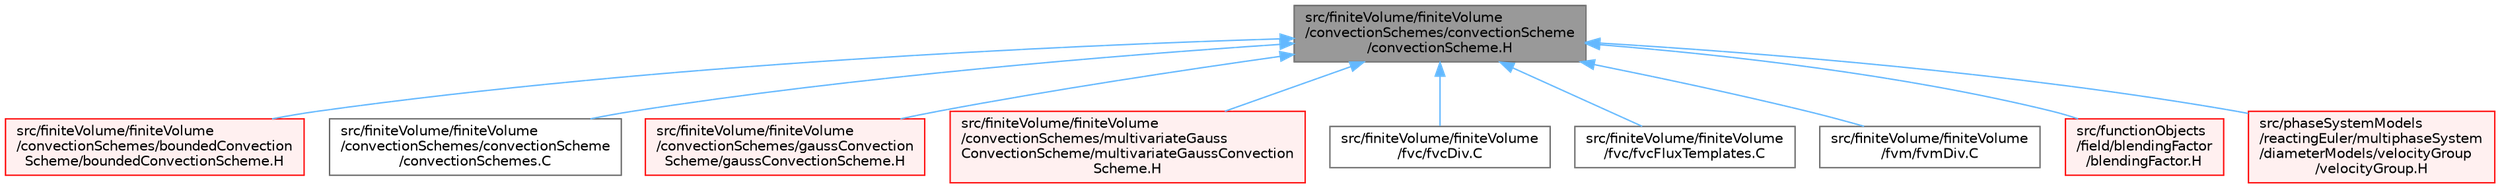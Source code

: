 digraph "src/finiteVolume/finiteVolume/convectionSchemes/convectionScheme/convectionScheme.H"
{
 // LATEX_PDF_SIZE
  bgcolor="transparent";
  edge [fontname=Helvetica,fontsize=10,labelfontname=Helvetica,labelfontsize=10];
  node [fontname=Helvetica,fontsize=10,shape=box,height=0.2,width=0.4];
  Node1 [id="Node000001",label="src/finiteVolume/finiteVolume\l/convectionSchemes/convectionScheme\l/convectionScheme.H",height=0.2,width=0.4,color="gray40", fillcolor="grey60", style="filled", fontcolor="black",tooltip=" "];
  Node1 -> Node2 [id="edge1_Node000001_Node000002",dir="back",color="steelblue1",style="solid",tooltip=" "];
  Node2 [id="Node000002",label="src/finiteVolume/finiteVolume\l/convectionSchemes/boundedConvection\lScheme/boundedConvectionScheme.H",height=0.2,width=0.4,color="red", fillcolor="#FFF0F0", style="filled",URL="$boundedConvectionScheme_8H.html",tooltip=" "];
  Node1 -> Node6 [id="edge2_Node000001_Node000006",dir="back",color="steelblue1",style="solid",tooltip=" "];
  Node6 [id="Node000006",label="src/finiteVolume/finiteVolume\l/convectionSchemes/convectionScheme\l/convectionSchemes.C",height=0.2,width=0.4,color="grey40", fillcolor="white", style="filled",URL="$convectionSchemes_8C.html",tooltip="Abstract base class for finite volume calculus convection schemes."];
  Node1 -> Node7 [id="edge3_Node000001_Node000007",dir="back",color="steelblue1",style="solid",tooltip=" "];
  Node7 [id="Node000007",label="src/finiteVolume/finiteVolume\l/convectionSchemes/gaussConvection\lScheme/gaussConvectionScheme.H",height=0.2,width=0.4,color="red", fillcolor="#FFF0F0", style="filled",URL="$gaussConvectionScheme_8H.html",tooltip=" "];
  Node1 -> Node16 [id="edge4_Node000001_Node000016",dir="back",color="steelblue1",style="solid",tooltip=" "];
  Node16 [id="Node000016",label="src/finiteVolume/finiteVolume\l/convectionSchemes/multivariateGauss\lConvectionScheme/multivariateGaussConvection\lScheme.H",height=0.2,width=0.4,color="red", fillcolor="#FFF0F0", style="filled",URL="$multivariateGaussConvectionScheme_8H.html",tooltip=" "];
  Node1 -> Node18 [id="edge5_Node000001_Node000018",dir="back",color="steelblue1",style="solid",tooltip=" "];
  Node18 [id="Node000018",label="src/finiteVolume/finiteVolume\l/fvc/fvcDiv.C",height=0.2,width=0.4,color="grey40", fillcolor="white", style="filled",URL="$fvcDiv_8C.html",tooltip=" "];
  Node1 -> Node19 [id="edge6_Node000001_Node000019",dir="back",color="steelblue1",style="solid",tooltip=" "];
  Node19 [id="Node000019",label="src/finiteVolume/finiteVolume\l/fvc/fvcFluxTemplates.C",height=0.2,width=0.4,color="grey40", fillcolor="white", style="filled",URL="$fvcFluxTemplates_8C.html",tooltip=" "];
  Node1 -> Node20 [id="edge7_Node000001_Node000020",dir="back",color="steelblue1",style="solid",tooltip=" "];
  Node20 [id="Node000020",label="src/finiteVolume/finiteVolume\l/fvm/fvmDiv.C",height=0.2,width=0.4,color="grey40", fillcolor="white", style="filled",URL="$fvmDiv_8C.html",tooltip=" "];
  Node1 -> Node21 [id="edge8_Node000001_Node000021",dir="back",color="steelblue1",style="solid",tooltip=" "];
  Node21 [id="Node000021",label="src/functionObjects\l/field/blendingFactor\l/blendingFactor.H",height=0.2,width=0.4,color="red", fillcolor="#FFF0F0", style="filled",URL="$blendingFactor_8H.html",tooltip=" "];
  Node1 -> Node23 [id="edge9_Node000001_Node000023",dir="back",color="steelblue1",style="solid",tooltip=" "];
  Node23 [id="Node000023",label="src/phaseSystemModels\l/reactingEuler/multiphaseSystem\l/diameterModels/velocityGroup\l/velocityGroup.H",height=0.2,width=0.4,color="red", fillcolor="#FFF0F0", style="filled",URL="$velocityGroup_8H.html",tooltip=" "];
}
